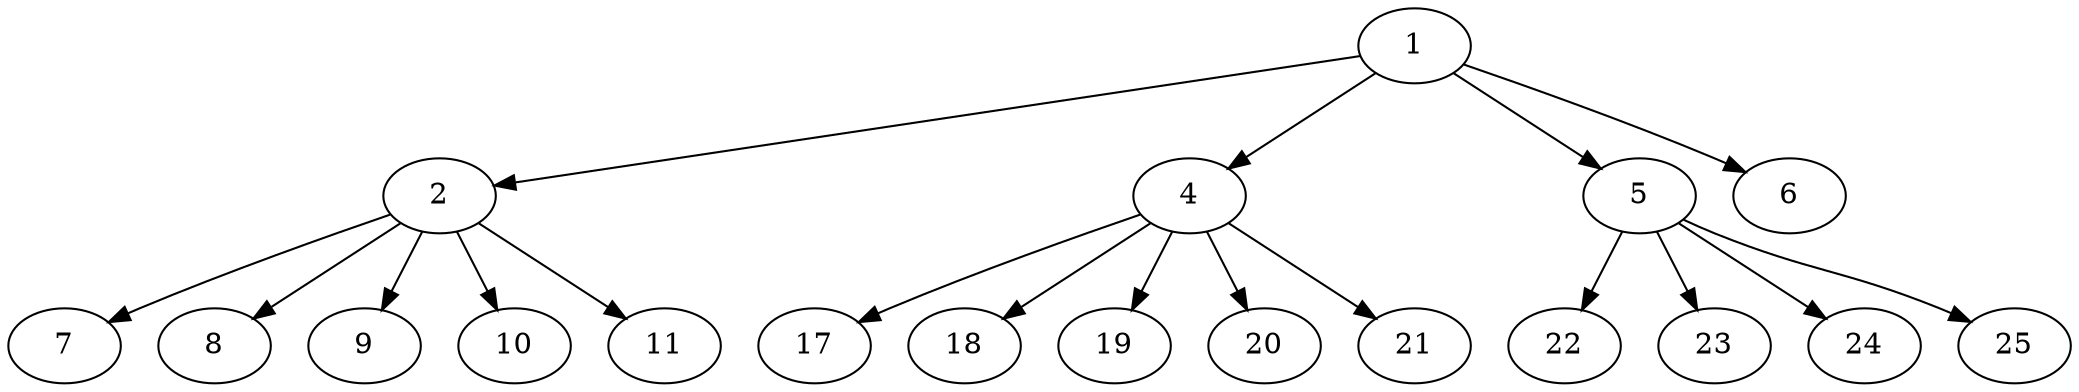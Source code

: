 digraph Tree {
  0 [label="1"];
  0 -> 1;
  1 [label="2"];
  1 -> 2;
  2 [label="7"];
  1 -> 3;
  3 [label="8"];
  1 -> 4;
  4 [label="9"];
  1 -> 5;
  5 [label="10"];
  1 -> 6;
  6 [label="11"];
  0 -> 7;
  7 [label="4"];
  7 -> 8;
  8 [label="17"];
  7 -> 9;
  9 [label="18"];
  7 -> 10;
  10 [label="19"];
  7 -> 11;
  11 [label="20"];
  7 -> 12;
  12 [label="21"];
  0 -> 13;
  13 [label="5"];
  13 -> 14;
  14 [label="22"];
  13 -> 15;
  15 [label="23"];
  13 -> 16;
  16 [label="24"];
  13 -> 17;
  17 [label="25"];
  0 -> 18;
  18 [label="6"];
}
